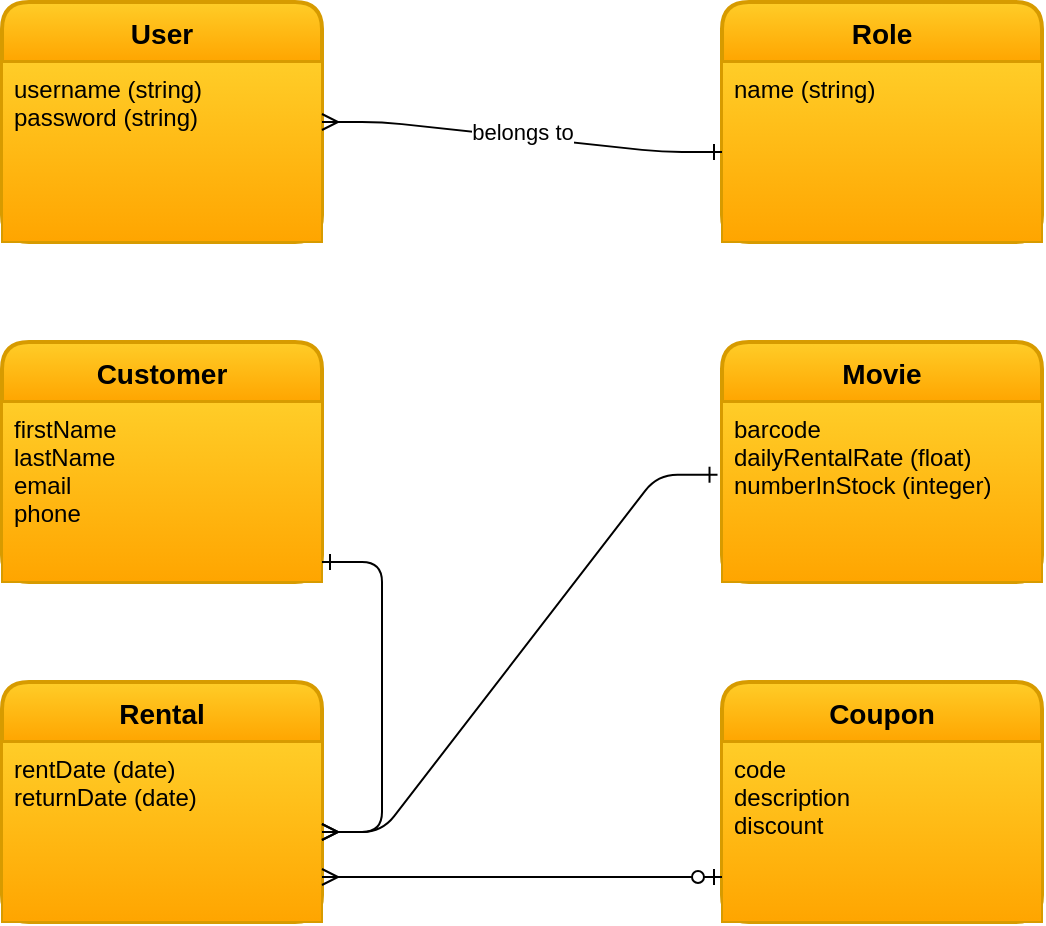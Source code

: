 <mxfile version="13.0.9" type="github">
  <diagram id="zZ8cL9uw9zCIzJFZQTrA" name="Page-1">
    <mxGraphModel dx="918" dy="512" grid="1" gridSize="10" guides="1" tooltips="1" connect="1" arrows="1" fold="1" page="1" pageScale="1" pageWidth="850" pageHeight="1100" math="0" shadow="0">
      <root>
        <mxCell id="0" />
        <mxCell id="1" parent="0" />
        <mxCell id="dbqei9973qF3Tscrkt3M-3" value="User" style="swimlane;childLayout=stackLayout;horizontal=1;startSize=30;horizontalStack=0;rounded=1;fontSize=14;fontStyle=1;strokeWidth=2;resizeParent=0;resizeLast=1;shadow=0;dashed=0;align=center;labelBackgroundColor=none;fillColor=#ffcd28;strokeColor=#d79b00;gradientColor=#ffa500;" parent="1" vertex="1">
          <mxGeometry x="170" y="100" width="160" height="120" as="geometry" />
        </mxCell>
        <mxCell id="dbqei9973qF3Tscrkt3M-4" value="username (string)&#xa;password (string)" style="align=left;spacingLeft=4;fontSize=12;verticalAlign=top;resizable=0;rotatable=0;part=1;fillColor=#ffcd28;strokeColor=#d79b00;gradientColor=#ffa500;" parent="dbqei9973qF3Tscrkt3M-3" vertex="1">
          <mxGeometry y="30" width="160" height="90" as="geometry" />
        </mxCell>
        <mxCell id="dbqei9973qF3Tscrkt3M-5" value="Role" style="swimlane;childLayout=stackLayout;horizontal=1;startSize=30;horizontalStack=0;rounded=1;fontSize=14;fontStyle=1;strokeWidth=2;resizeParent=0;resizeLast=1;shadow=0;dashed=0;align=center;labelBackgroundColor=none;fillColor=#ffcd28;strokeColor=#d79b00;gradientColor=#ffa500;" parent="1" vertex="1">
          <mxGeometry x="530" y="100" width="160" height="120" as="geometry" />
        </mxCell>
        <mxCell id="dbqei9973qF3Tscrkt3M-6" value="name (string)" style="align=left;spacingLeft=4;fontSize=12;verticalAlign=top;resizable=0;rotatable=0;part=1;fillColor=#ffcd28;strokeColor=#d79b00;gradientColor=#ffa500;" parent="dbqei9973qF3Tscrkt3M-5" vertex="1">
          <mxGeometry y="30" width="160" height="90" as="geometry" />
        </mxCell>
        <mxCell id="dbqei9973qF3Tscrkt3M-11" value="Movie" style="swimlane;childLayout=stackLayout;horizontal=1;startSize=30;horizontalStack=0;rounded=1;fontSize=14;fontStyle=1;strokeWidth=2;resizeParent=0;resizeLast=1;shadow=0;dashed=0;align=center;labelBackgroundColor=none;fillColor=#ffcd28;strokeColor=#d79b00;gradientColor=#ffa500;" parent="1" vertex="1">
          <mxGeometry x="530" y="270" width="160" height="120" as="geometry" />
        </mxCell>
        <mxCell id="dbqei9973qF3Tscrkt3M-12" value="barcode&#xa;dailyRentalRate (float)&#xa;numberInStock (integer)" style="align=left;spacingLeft=4;fontSize=12;verticalAlign=top;resizable=0;rotatable=0;part=1;fillColor=#ffcd28;strokeColor=#d79b00;gradientColor=#ffa500;" parent="dbqei9973qF3Tscrkt3M-11" vertex="1">
          <mxGeometry y="30" width="160" height="90" as="geometry" />
        </mxCell>
        <mxCell id="dbqei9973qF3Tscrkt3M-15" value="Customer" style="swimlane;childLayout=stackLayout;horizontal=1;startSize=30;horizontalStack=0;rounded=1;fontSize=14;fontStyle=1;strokeWidth=2;resizeParent=0;resizeLast=1;shadow=0;dashed=0;align=center;labelBackgroundColor=none;fillColor=#ffcd28;strokeColor=#d79b00;gradientColor=#ffa500;" parent="1" vertex="1">
          <mxGeometry x="170" y="270" width="160" height="120" as="geometry" />
        </mxCell>
        <mxCell id="dbqei9973qF3Tscrkt3M-16" value="firstName&#xa;lastName&#xa;email&#xa;phone" style="align=left;spacingLeft=4;fontSize=12;verticalAlign=top;resizable=0;rotatable=0;part=1;fillColor=#ffcd28;strokeColor=#d79b00;gradientColor=#ffa500;" parent="dbqei9973qF3Tscrkt3M-15" vertex="1">
          <mxGeometry y="30" width="160" height="90" as="geometry" />
        </mxCell>
        <mxCell id="dbqei9973qF3Tscrkt3M-13" value="Rental" style="swimlane;childLayout=stackLayout;horizontal=1;startSize=30;horizontalStack=0;rounded=1;fontSize=14;fontStyle=1;strokeWidth=2;resizeParent=0;resizeLast=1;shadow=0;dashed=0;align=center;labelBackgroundColor=none;fillColor=#ffcd28;strokeColor=#d79b00;gradientColor=#ffa500;" parent="1" vertex="1">
          <mxGeometry x="170" y="440" width="160" height="120" as="geometry" />
        </mxCell>
        <mxCell id="dbqei9973qF3Tscrkt3M-14" value="rentDate (date)&#xa;returnDate (date)" style="align=left;spacingLeft=4;fontSize=12;verticalAlign=top;resizable=0;rotatable=0;part=1;fillColor=#ffcd28;strokeColor=#d79b00;gradientColor=#ffa500;" parent="dbqei9973qF3Tscrkt3M-13" vertex="1">
          <mxGeometry y="30" width="160" height="90" as="geometry" />
        </mxCell>
        <mxCell id="dbqei9973qF3Tscrkt3M-9" value="Coupon" style="swimlane;childLayout=stackLayout;horizontal=1;startSize=30;horizontalStack=0;rounded=1;fontSize=14;fontStyle=1;strokeWidth=2;resizeParent=0;resizeLast=1;shadow=0;dashed=0;align=center;labelBackgroundColor=none;fillColor=#ffcd28;strokeColor=#d79b00;gradientColor=#ffa500;" parent="1" vertex="1">
          <mxGeometry x="530" y="440" width="160" height="120" as="geometry" />
        </mxCell>
        <mxCell id="dbqei9973qF3Tscrkt3M-10" value="code&#xa;description&#xa;discount" style="align=left;spacingLeft=4;fontSize=12;verticalAlign=top;resizable=0;rotatable=0;part=1;fillColor=#ffcd28;strokeColor=#d79b00;gradientColor=#ffa500;" parent="dbqei9973qF3Tscrkt3M-9" vertex="1">
          <mxGeometry y="30" width="160" height="90" as="geometry" />
        </mxCell>
        <mxCell id="IGfrfl-UjPQS6yrVZGS5-1" value="" style="edgeStyle=entityRelationEdgeStyle;fontSize=12;html=1;endArrow=ERone;startArrow=ERmany;exitX=1;exitY=0.5;exitDx=0;exitDy=0;entryX=0;entryY=0.5;entryDx=0;entryDy=0;endFill=0;" edge="1" parent="1" source="dbqei9973qF3Tscrkt3M-3" target="dbqei9973qF3Tscrkt3M-6">
          <mxGeometry width="100" height="100" relative="1" as="geometry">
            <mxPoint x="320" y="250" as="sourcePoint" />
            <mxPoint x="420" y="150" as="targetPoint" />
          </mxGeometry>
        </mxCell>
        <mxCell id="IGfrfl-UjPQS6yrVZGS5-6" value="belongs to" style="edgeLabel;html=1;align=center;verticalAlign=middle;resizable=0;points=[];" vertex="1" connectable="0" parent="IGfrfl-UjPQS6yrVZGS5-1">
          <mxGeometry x="-0.008" y="3" relative="1" as="geometry">
            <mxPoint as="offset" />
          </mxGeometry>
        </mxCell>
        <mxCell id="IGfrfl-UjPQS6yrVZGS5-3" value="" style="edgeStyle=entityRelationEdgeStyle;fontSize=12;html=1;endArrow=ERone;startArrow=ERmany;entryX=-0.014;entryY=0.404;entryDx=0;entryDy=0;entryPerimeter=0;exitX=1;exitY=0.5;exitDx=0;exitDy=0;endFill=0;" edge="1" parent="1" source="dbqei9973qF3Tscrkt3M-14" target="dbqei9973qF3Tscrkt3M-12">
          <mxGeometry width="100" height="100" relative="1" as="geometry">
            <mxPoint x="370" y="340" as="sourcePoint" />
            <mxPoint x="450" y="170" as="targetPoint" />
          </mxGeometry>
        </mxCell>
        <mxCell id="IGfrfl-UjPQS6yrVZGS5-4" value="" style="edgeStyle=entityRelationEdgeStyle;fontSize=12;html=1;endArrow=ERmany;startArrow=ERone;startFill=0;" edge="1" parent="1" target="dbqei9973qF3Tscrkt3M-14">
          <mxGeometry width="100" height="100" relative="1" as="geometry">
            <mxPoint x="330" y="380" as="sourcePoint" />
            <mxPoint x="330" y="493.333" as="targetPoint" />
          </mxGeometry>
        </mxCell>
        <mxCell id="IGfrfl-UjPQS6yrVZGS5-5" value="" style="edgeStyle=entityRelationEdgeStyle;fontSize=12;html=1;endArrow=ERzeroToOne;startArrow=ERmany;exitX=1;exitY=0.75;exitDx=0;exitDy=0;entryX=0;entryY=0.75;entryDx=0;entryDy=0;endFill=1;" edge="1" parent="1" source="dbqei9973qF3Tscrkt3M-14" target="dbqei9973qF3Tscrkt3M-10">
          <mxGeometry width="100" height="100" relative="1" as="geometry">
            <mxPoint x="240" y="680" as="sourcePoint" />
            <mxPoint x="340" y="580" as="targetPoint" />
          </mxGeometry>
        </mxCell>
      </root>
    </mxGraphModel>
  </diagram>
</mxfile>
